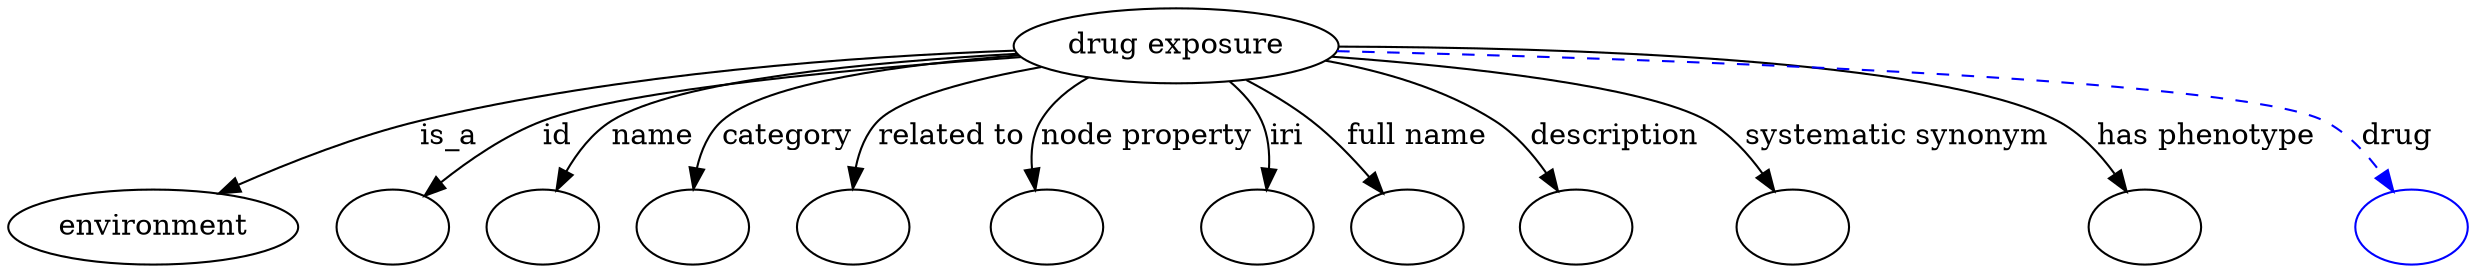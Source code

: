 digraph {
	graph [bb="0,0,1008.8,122"];
	node [label="\N"];
	"drug exposure"	 [height=0.5,
		label="drug exposure",
		pos="494.8,104",
		width=1.6792];
	environment	 [height=0.5,
		pos="54.803,18",
		width=1.5223];
	"drug exposure" -> environment	 [label=is_a,
		lp="199.08,61",
		pos="e,87.029,32.711 434.79,101.32 372.24,97.513 271.74,88.563 187.25,68 156.02,60.398 122.13,47.513 96.446,36.727"];
	id	 [color=black,
		height=0.5,
		label="",
		pos="154.8,18",
		width=0.75];
	"drug exposure" -> id	 [color=black,
		label=id,
		lp="250.25,61",
		pos="e,173.65,31.309 437.25,98.22 374.59,91.489 278.66,79.782 243.91,68 222.08,60.598 199.46,47.829 182.47,37.048",
		style=solid];
	name	 [color=black,
		height=0.5,
		label="",
		pos="226.8,18",
		width=0.75];
	"drug exposure" -> name	 [color=black,
		label=name,
		lp="292.96,61",
		pos="e,238.7,34.173 437.29,98.443 382.58,92.45 304.7,81.872 277.49,68 265.27,61.773 254.12,51.553 245.41,41.971",
		style=solid];
	category	 [color=black,
		height=0.5,
		label="",
		pos="298.8,18",
		width=0.75];
	"drug exposure" -> category	 [color=black,
		label=category,
		lp="346.9,61",
		pos="e,302.97,35.818 438.21,97.643 395.15,91.818 340.38,81.968 322.61,68 315.33,62.277 310.16,53.783 306.54,45.413",
		style=solid];
	"related to"	 [color=black,
		height=0.5,
		label="",
		pos="370.8,18",
		width=0.75];
	"drug exposure" -> "related to"	 [color=black,
		label="related to",
		lp="409.04,61",
		pos="e,370.73,36.221 445.84,93.396 419.77,86.797 391.28,77.732 382.33,68 376.88,62.074 373.84,54.1 372.19,46.262",
		style=solid];
	"node property"	 [color=black,
		height=0.5,
		label="",
		pos="443.8,18",
		width=0.75];
	"drug exposure" -> "node property"	 [color=black,
		label="node property",
		lp="480.87,61",
		pos="e,438.74,36.104 461.84,88.845 453.8,83.466 446.2,76.565 441.66,68 438.18,61.427 437.26,53.656 437.59,46.224",
		style=solid];
	iri	 [color=black,
		height=0.5,
		label="",
		pos="515.8,18",
		width=0.75];
	"drug exposure" -> iri	 [color=black,
		label=iri,
		lp="533.02,61",
		pos="e,522.75,35.505 512.84,86.442 517.29,80.996 521.45,74.66 523.8,68 526.34,60.818 526.24,52.772 525,45.268",
		style=solid];
	"full name"	 [color=black,
		height=0.5,
		label="",
		pos="587.8,18",
		width=0.75];
	"drug exposure" -> "full name"	 [color=black,
		label="full name",
		lp="583.43,61",
		pos="e,574.75,34.048 518.97,87.299 526.83,81.498 535.42,74.748 542.8,68 551.65,59.915 560.63,50.279 568.22,41.635",
		style=solid];
	description	 [color=black,
		height=0.5,
		label="",
		pos="659.8,18",
		width=0.75];
	"drug exposure" -> description	 [color=black,
		label=description,
		lp="662.91,61",
		pos="e,648.28,34.562 546.56,94.692 568.44,89.194 593.51,80.735 613.8,68 624.47,61.308 634.24,51.505 642,42.348",
		style=solid];
	"systematic synonym"	 [color=black,
		height=0.5,
		label="",
		pos="741.8,18",
		width=0.75];
	"drug exposure" -> "systematic synonym"	 [color=black,
		label="systematic synonym",
		lp="772.77,61",
		pos="e,731.24,35.09 552.39,98.077 603.41,92.06 673.47,81.686 697.8,68 708.45,62.011 717.81,52.449 725.12,43.283",
		style=solid];
	"has phenotype"	 [color=black,
		height=0.5,
		label="",
		pos="878.8,18",
		width=0.75];
	"drug exposure" -> "has phenotype"	 [color=black,
		label="has phenotype",
		lp="892.04,61",
		pos="e,868.43,34.917 555.2,102.73 639.27,100.11 786.56,92.113 833.8,68 845.07,62.252 854.85,52.421 862.4,42.989",
		style=solid];
	drug	 [color=blue,
		height=0.5,
		label="",
		pos="981.8,18",
		width=0.75];
	"drug exposure" -> drug	 [color=blue,
		label=drug,
		lp="965.63,61",
		pos="e,971.17,35.031 554.85,101.53 667.55,96.529 902.41,84.305 935.8,68 947.28,62.396 957.28,52.587 964.99,43.133",
		style=dashed];
}
